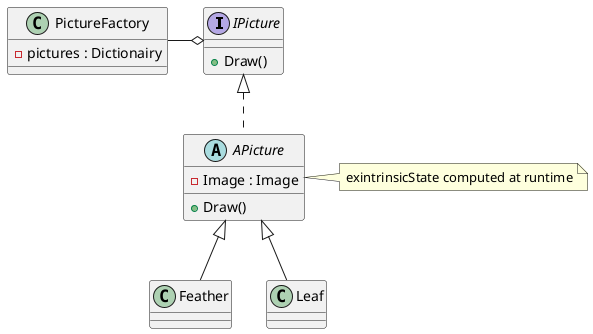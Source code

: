 ﻿@startuml
interface IPicture {
    + Draw()
}

abstract class APicture {
    - Image : Image
    + Draw()
}
note right: exintrinsicState computed at runtime

class PictureFactory {
    - pictures : Dictionairy
}

together {
    class Leaf {
        
    }
    class Feather {
        
    }
}

IPicture <|.down. APicture
IPicture o-left- PictureFactory
APicture <|-down- Leaf
APicture <|-down- Feather
@enduml